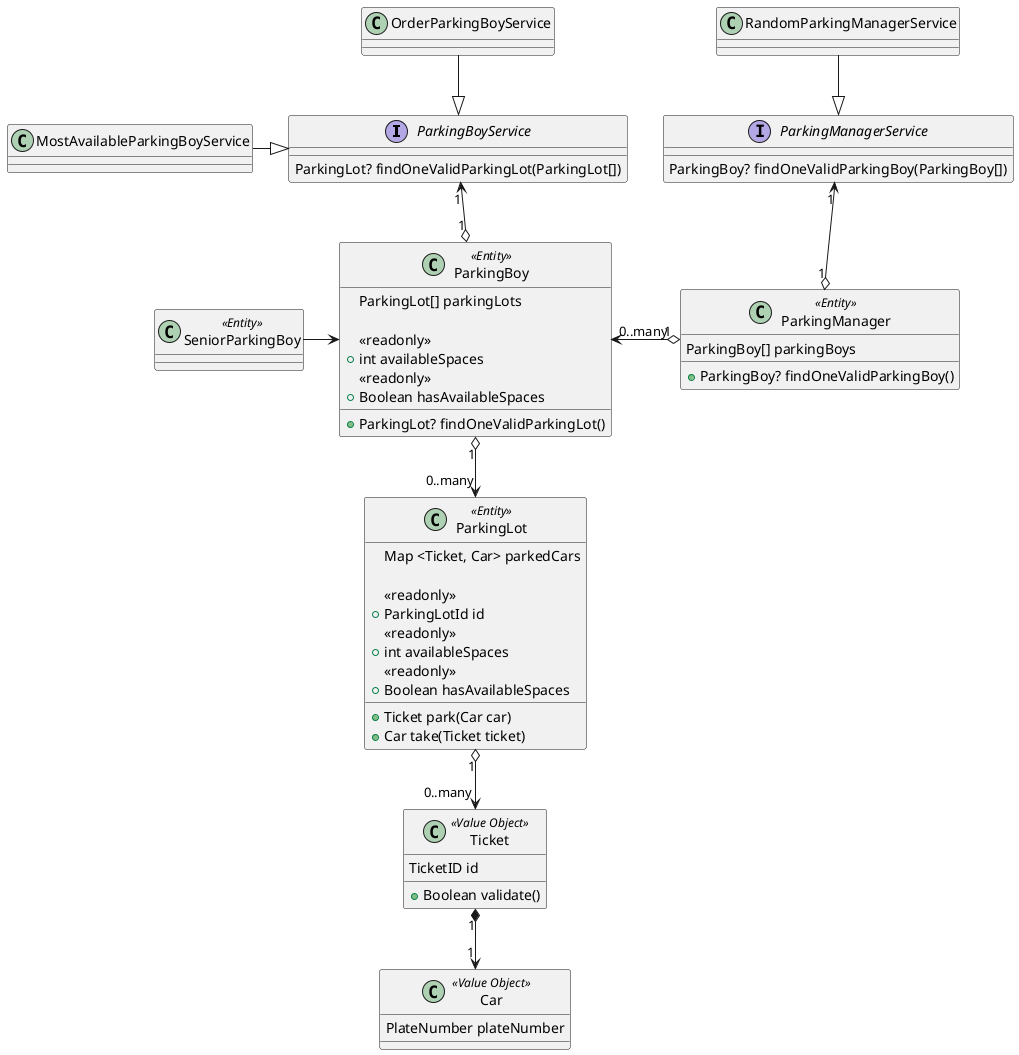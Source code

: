 @startuml parking

interface ParkingBoyService {
  ParkingLot? findOneValidParkingLot(ParkingLot[])
}

interface ParkingManagerService {
  ParkingBoy? findOneValidParkingBoy(ParkingBoy[])
}

class OrderParkingBoyService
class MostAvailableParkingBoyService
class RandomParkingManagerService

class ParkingBoy << Entity >> {
  ParkingLot[] parkingLots

  <<readonly>>
  + int availableSpaces
  <<readonly>>
  + Boolean hasAvailableSpaces

  + ParkingLot? findOneValidParkingLot()
}

class SeniorParkingBoy << Entity >>

class ParkingLot << Entity >> {
  Map <Ticket, Car> parkedCars

  <<readonly>>
  + ParkingLotId id
  <<readonly>>
  + int availableSpaces
  <<readonly>>
  + Boolean hasAvailableSpaces

  + Ticket park(Car car)
  + Car take(Ticket ticket)
}

class Car << Value Object >> {
    PlateNumber plateNumber
}

class Ticket << Value Object >> {
  TicketID id
  + Boolean validate()
}

class ParkingManager << Entity >> {
  ParkingBoy[] parkingBoys
  + ParkingBoy? findOneValidParkingBoy()
}

Ticket "1" *--> "1" Car
ParkingLot "1" o--> "0..many" Ticket
ParkingBoy "1" o--> "0..many" ParkingLot
OrderParkingBoyService --|> ParkingBoyService
MostAvailableParkingBoyService -|> ParkingBoyService
RandomParkingManagerService --|> ParkingManagerService
ParkingBoy "1" o-up-> "1" ParkingBoyService
SeniorParkingBoy -> ParkingBoy
ParkingManager "1" o-left-> "0..many" ParkingBoy
ParkingManager "1" o-up-> "1" ParkingManagerService

@enduml
